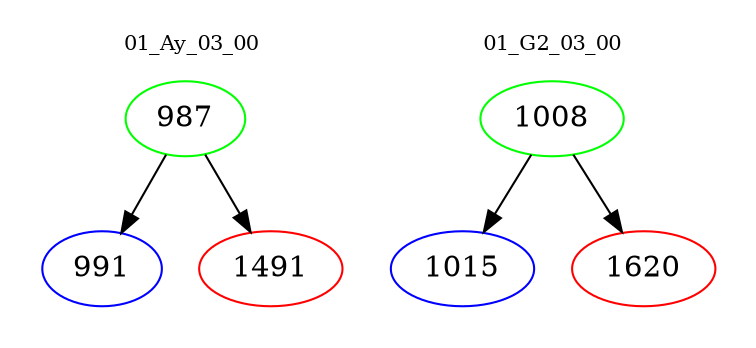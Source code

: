 digraph{
subgraph cluster_0 {
color = white
label = "01_Ay_03_00";
fontsize=10;
T0_987 [label="987", color="green"]
T0_987 -> T0_991 [color="black"]
T0_991 [label="991", color="blue"]
T0_987 -> T0_1491 [color="black"]
T0_1491 [label="1491", color="red"]
}
subgraph cluster_1 {
color = white
label = "01_G2_03_00";
fontsize=10;
T1_1008 [label="1008", color="green"]
T1_1008 -> T1_1015 [color="black"]
T1_1015 [label="1015", color="blue"]
T1_1008 -> T1_1620 [color="black"]
T1_1620 [label="1620", color="red"]
}
}
